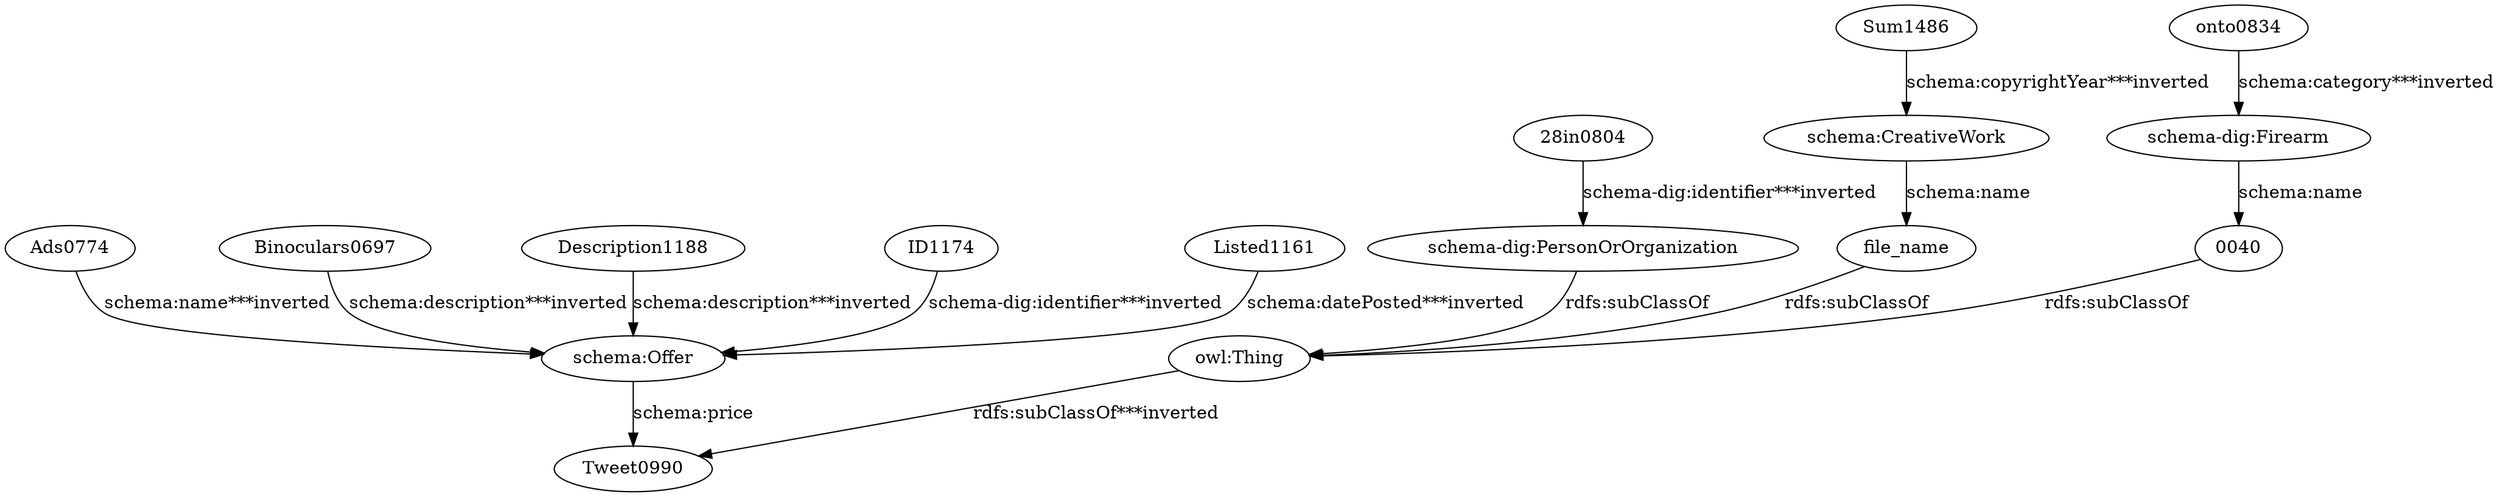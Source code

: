 digraph {
  "0040" [type=attribute_name,label="0040"]
  "owl:Thing" [type=special,label="owl:Thing"]
  "28in0804" [type=attribute_name,label="28in0804"]
  "schema-dig:PersonOrOrganization1" [type=class_uri,label="schema-dig:PersonOrOrganization"]
  Ads0774 [type=attribute_name,label=Ads0774]
  "schema:Offer1" [type=class_uri,label="schema:Offer"]
  Binoculars0697 [type=attribute_name,label=Binoculars0697]
  Description1188 [type=attribute_name,label=Description1188]
  ID1174 [type=attribute_name,label=ID1174]
  Listed1161 [type=attribute_name,label=Listed1161]
  Sum1486 [type=attribute_name,label=Sum1486]
  "schema:CreativeWork1" [type=class_uri,label="schema:CreativeWork"]
  file_name [type=attribute_name,label=file_name]
  onto0834 [type=attribute_name,label=onto0834]
  "schema-dig:Firearm1" [type=class_uri,label="schema-dig:Firearm"]
  Tweet0990 [type=attribute_name,label=Tweet0990]
  "0040" -> "owl:Thing" [label="rdfs:subClassOf",type=inherited,weight=0.3333333333333333]
  "28in0804" -> "schema-dig:PersonOrOrganization1" [type=st_property_uri,label="schema-dig:identifier***inverted",weight=1]
  Ads0774 -> "schema:Offer1" [type=st_property_uri,label="schema:name***inverted",weight=1]
  Binoculars0697 -> "schema:Offer1" [type=st_property_uri,label="schema:description***inverted",weight=1]
  Description1188 -> "schema:Offer1" [type=st_property_uri,label="schema:description***inverted",weight=1]
  ID1174 -> "schema:Offer1" [type=st_property_uri,label="schema-dig:identifier***inverted",weight=1]
  Listed1161 -> "schema:Offer1" [type=st_property_uri,label="schema:datePosted***inverted",weight=1]
  Sum1486 -> "schema:CreativeWork1" [type=st_property_uri,label="schema:copyrightYear***inverted",weight=1]
  file_name -> "owl:Thing" [label="rdfs:subClassOf",type=inherited,weight=0.3333333333333333]
  onto0834 -> "schema-dig:Firearm1" [type=st_property_uri,label="schema:category***inverted",weight=1]
  "owl:Thing" -> Tweet0990 [type=inherited,label="rdfs:subClassOf***inverted",weight=0.3333333333333333]
  "schema-dig:Firearm1" -> "0040" [label="schema:name",type=st_property_uri]
  "schema-dig:PersonOrOrganization1" -> "owl:Thing" [label="rdfs:subClassOf",type=inherited,weight=0.3333333333333333]
  "schema:CreativeWork1" -> file_name [label="schema:name",type=st_property_uri]
  "schema:Offer1" -> Tweet0990 [label="schema:price",type=st_property_uri]
}
